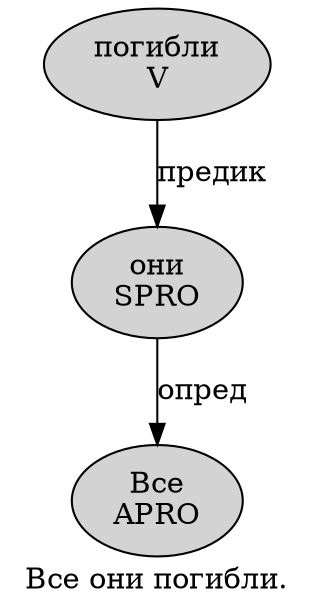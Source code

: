 digraph SENTENCE_526 {
	graph [label="Все они погибли."]
	node [style=filled]
		0 [label="Все
APRO" color="" fillcolor=lightgray penwidth=1 shape=ellipse]
		1 [label="они
SPRO" color="" fillcolor=lightgray penwidth=1 shape=ellipse]
		2 [label="погибли
V" color="" fillcolor=lightgray penwidth=1 shape=ellipse]
			1 -> 0 [label="опред"]
			2 -> 1 [label="предик"]
}